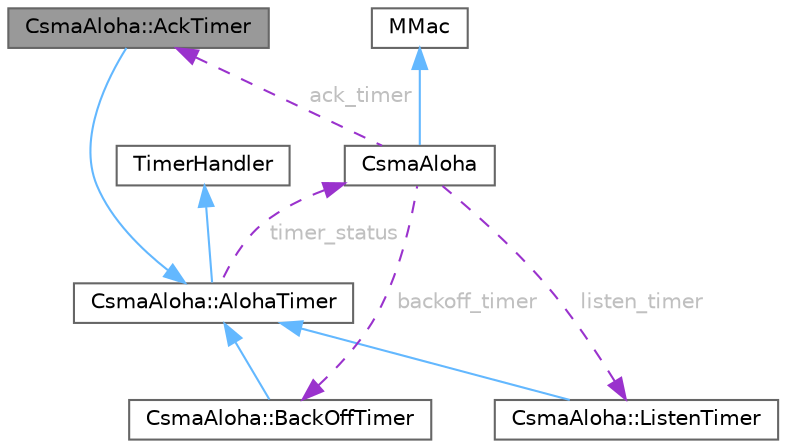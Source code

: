 digraph "CsmaAloha::AckTimer"
{
 // LATEX_PDF_SIZE
  bgcolor="transparent";
  edge [fontname=Helvetica,fontsize=10,labelfontname=Helvetica,labelfontsize=10];
  node [fontname=Helvetica,fontsize=10,shape=box,height=0.2,width=0.4];
  Node1 [id="Node000001",label="CsmaAloha::AckTimer",height=0.2,width=0.4,color="gray40", fillcolor="grey60", style="filled", fontcolor="black",tooltip="Class used to handle the timer for waiting the ACK."];
  Node2 -> Node1 [id="edge1_Node000001_Node000002",dir="back",color="steelblue1",style="solid",tooltip=" "];
  Node2 [id="Node000002",label="CsmaAloha::AlohaTimer",height=0.2,width=0.4,color="gray40", fillcolor="white", style="filled",URL="$classCsmaAloha_1_1AlohaTimer.html",tooltip="Class that describes the timers in the node."];
  Node3 -> Node2 [id="edge2_Node000002_Node000003",dir="back",color="steelblue1",style="solid",tooltip=" "];
  Node3 [id="Node000003",label="TimerHandler",height=0.2,width=0.4,color="gray40", fillcolor="white", style="filled",tooltip=" "];
  Node4 -> Node2 [id="edge3_Node000002_Node000004",dir="back",color="darkorchid3",style="dashed",tooltip=" ",label=" timer_status",fontcolor="grey" ];
  Node4 [id="Node000004",label="CsmaAloha",height=0.2,width=0.4,color="gray40", fillcolor="white", style="filled",URL="$classCsmaAloha.html",tooltip="Class that describes a CsmaAloha module."];
  Node5 -> Node4 [id="edge4_Node000004_Node000005",dir="back",color="steelblue1",style="solid",tooltip=" "];
  Node5 [id="Node000005",label="MMac",height=0.2,width=0.4,color="gray40", fillcolor="white", style="filled",tooltip=" "];
  Node1 -> Node4 [id="edge5_Node000004_Node000001",dir="back",color="darkorchid3",style="dashed",tooltip=" ",label=" ack_timer",fontcolor="grey" ];
  Node6 -> Node4 [id="edge6_Node000004_Node000006",dir="back",color="darkorchid3",style="dashed",tooltip=" ",label=" backoff_timer",fontcolor="grey" ];
  Node6 [id="Node000006",label="CsmaAloha::BackOffTimer",height=0.2,width=0.4,color="gray40", fillcolor="white", style="filled",URL="$classCsmaAloha_1_1BackOffTimer.html",tooltip="Class used to handle the timer of the backoff period."];
  Node2 -> Node6 [id="edge7_Node000006_Node000002",dir="back",color="steelblue1",style="solid",tooltip=" "];
  Node7 -> Node4 [id="edge8_Node000004_Node000007",dir="back",color="darkorchid3",style="dashed",tooltip=" ",label=" listen_timer",fontcolor="grey" ];
  Node7 [id="Node000007",label="CsmaAloha::ListenTimer",height=0.2,width=0.4,color="gray40", fillcolor="white", style="filled",URL="$classCsmaAloha_1_1ListenTimer.html",tooltip="Class used to handle the Listen Timer."];
  Node2 -> Node7 [id="edge9_Node000007_Node000002",dir="back",color="steelblue1",style="solid",tooltip=" "];
}
